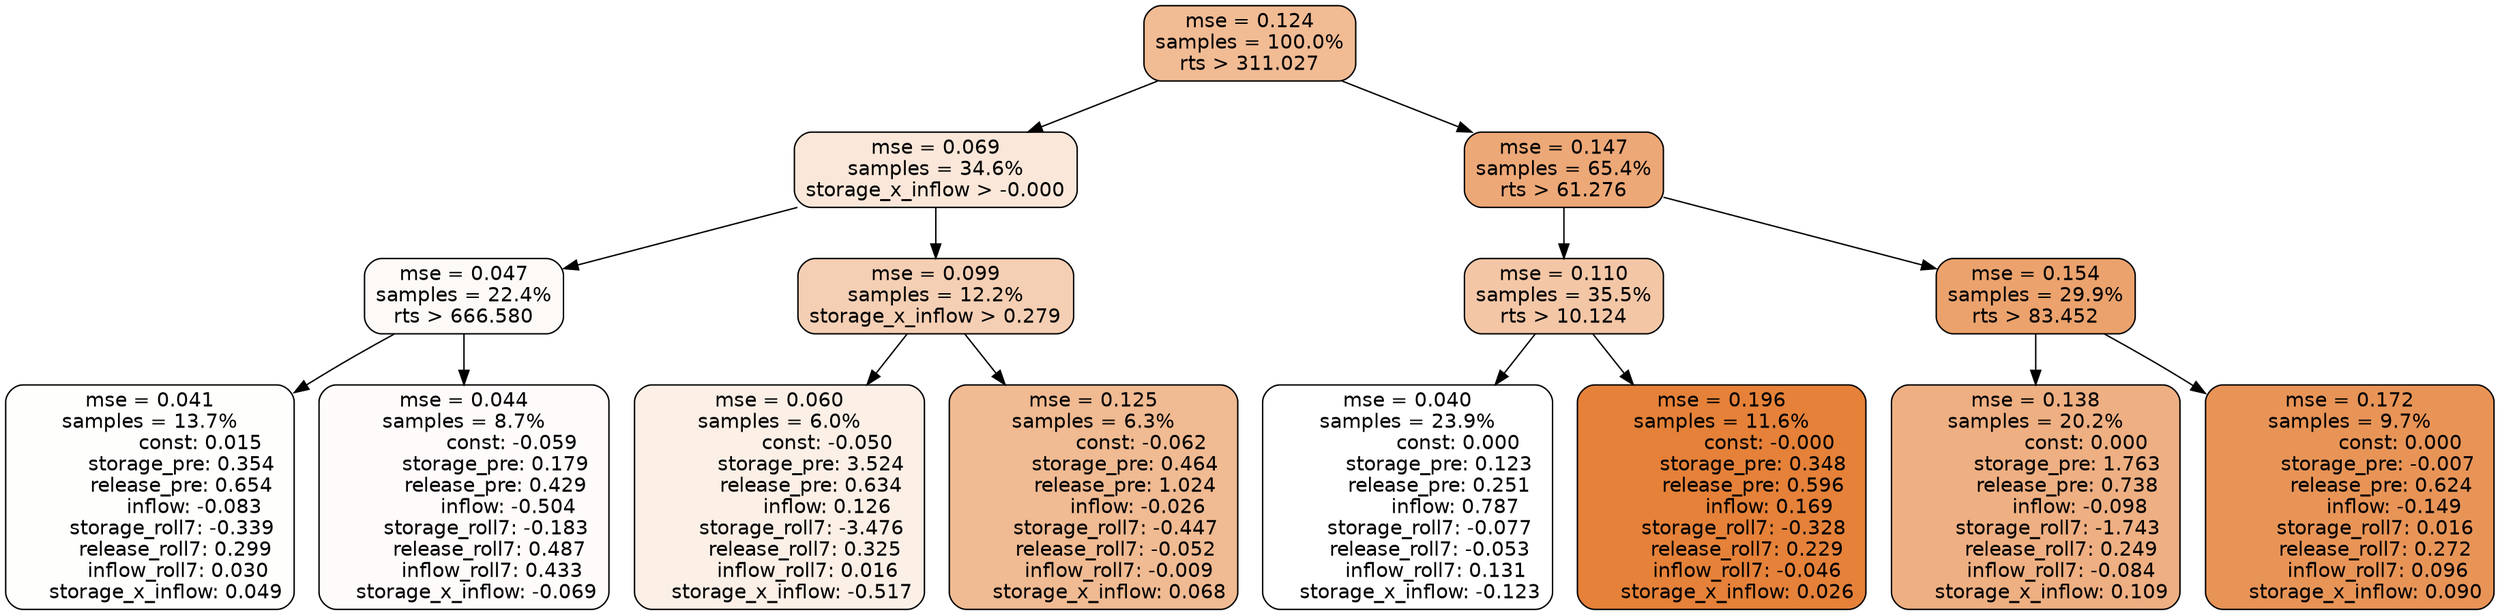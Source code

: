 digraph tree {
node [shape=rectangle, style="filled, rounded", color="black", fontname=helvetica] ;
edge [fontname=helvetica] ;
	"0" [label="mse = 0.124
samples = 100.0%
rts > 311.027", fillcolor="#f1bb94"]
	"8" [label="mse = 0.069
samples = 34.6%
storage_x_inflow > -0.000", fillcolor="#fae7d9"]
	"1" [label="mse = 0.147
samples = 65.4%
rts > 61.276", fillcolor="#eda877"]
	"9" [label="mse = 0.047
samples = 22.4%
rts > 666.580", fillcolor="#fdf9f6"]
	"12" [label="mse = 0.099
samples = 12.2%
storage_x_inflow > 0.279", fillcolor="#f5cfb4"]
	"2" [label="mse = 0.110
samples = 35.5%
rts > 10.124", fillcolor="#f3c6a6"]
	"5" [label="mse = 0.154
samples = 29.9%
rts > 83.452", fillcolor="#eba26d"]
	"11" [label="mse = 0.041
samples = 13.7%
                const: 0.015
          storage_pre: 0.354
          release_pre: 0.654
              inflow: -0.083
       storage_roll7: -0.339
        release_roll7: 0.299
         inflow_roll7: 0.030
     storage_x_inflow: 0.049", fillcolor="#fefefd"]
	"10" [label="mse = 0.044
samples = 8.7%
               const: -0.059
          storage_pre: 0.179
          release_pre: 0.429
              inflow: -0.504
       storage_roll7: -0.183
        release_roll7: 0.487
         inflow_roll7: 0.433
    storage_x_inflow: -0.069", fillcolor="#fefbfa"]
	"13" [label="mse = 0.060
samples = 6.0%
               const: -0.050
          storage_pre: 3.524
          release_pre: 0.634
               inflow: 0.126
       storage_roll7: -3.476
        release_roll7: 0.325
         inflow_roll7: 0.016
    storage_x_inflow: -0.517", fillcolor="#fbefe6"]
	"14" [label="mse = 0.125
samples = 6.3%
               const: -0.062
          storage_pre: 0.464
          release_pre: 1.024
              inflow: -0.026
       storage_roll7: -0.447
       release_roll7: -0.052
        inflow_roll7: -0.009
     storage_x_inflow: 0.068", fillcolor="#f0ba92"]
	"3" [label="mse = 0.040
samples = 23.9%
                const: 0.000
          storage_pre: 0.123
          release_pre: 0.251
               inflow: 0.787
       storage_roll7: -0.077
       release_roll7: -0.053
         inflow_roll7: 0.131
    storage_x_inflow: -0.123", fillcolor="#ffffff"]
	"4" [label="mse = 0.196
samples = 11.6%
               const: -0.000
          storage_pre: 0.348
          release_pre: 0.596
               inflow: 0.169
       storage_roll7: -0.328
        release_roll7: 0.229
        inflow_roll7: -0.046
     storage_x_inflow: 0.026", fillcolor="#e58139"]
	"7" [label="mse = 0.138
samples = 20.2%
                const: 0.000
          storage_pre: 1.763
          release_pre: 0.738
              inflow: -0.098
       storage_roll7: -1.743
        release_roll7: 0.249
        inflow_roll7: -0.084
     storage_x_inflow: 0.109", fillcolor="#eeaf82"]
	"6" [label="mse = 0.172
samples = 9.7%
                const: 0.000
         storage_pre: -0.007
          release_pre: 0.624
              inflow: -0.149
        storage_roll7: 0.016
        release_roll7: 0.272
         inflow_roll7: 0.096
     storage_x_inflow: 0.090", fillcolor="#e89457"]

	"0" -> "1"
	"0" -> "8"
	"8" -> "9"
	"8" -> "12"
	"1" -> "2"
	"1" -> "5"
	"9" -> "10"
	"9" -> "11"
	"12" -> "13"
	"12" -> "14"
	"2" -> "3"
	"2" -> "4"
	"5" -> "6"
	"5" -> "7"
}